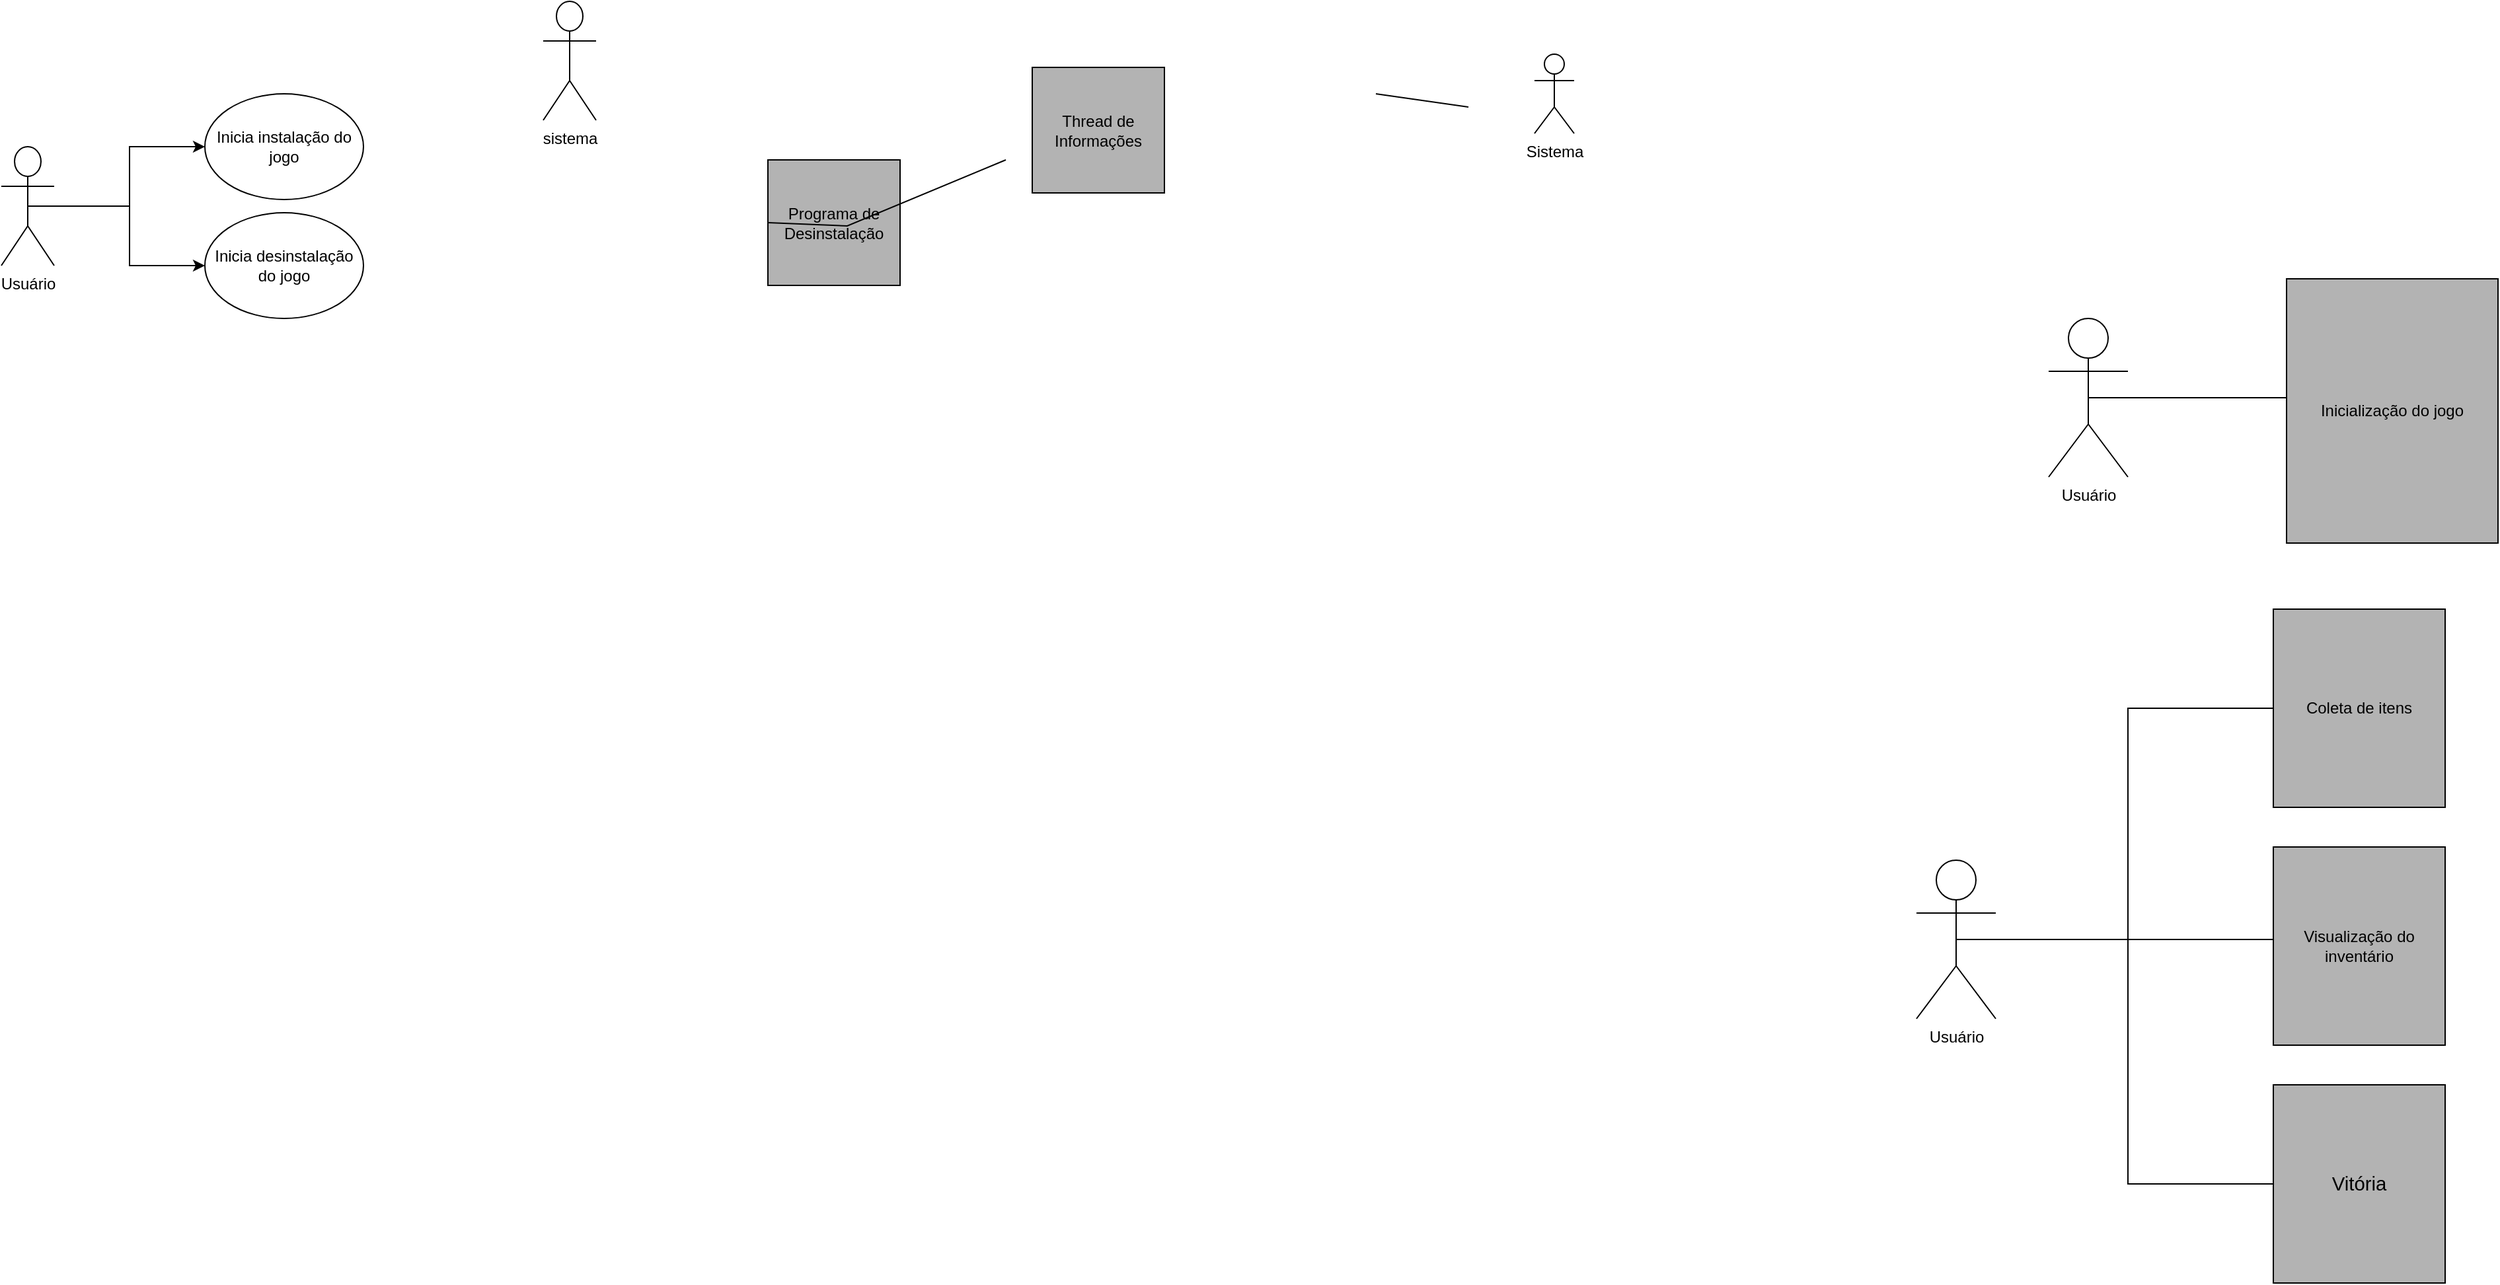 <mxfile version="17.1.3" type="github" pages="3">
  <diagram id="ngwXyH7l9GTKyPP0Da9h" name="Visão de Contexto">
    <mxGraphModel dx="3086" dy="878" grid="1" gridSize="10" guides="1" tooltips="1" connect="1" arrows="1" fold="1" page="1" pageScale="1" pageWidth="827" pageHeight="1169" math="0" shadow="0">
      <root>
        <mxCell id="0" />
        <mxCell id="1" parent="0" />
        <mxCell id="Cc5wTF1V1izcBQnVMeRH-7" value="&lt;span&gt;Inicialização do jogo&lt;/span&gt;" style="rounded=0;whiteSpace=wrap;html=1;fillColor=#B3B3B3;" parent="1" vertex="1">
          <mxGeometry x="389" y="360" width="160" height="200" as="geometry" />
        </mxCell>
        <mxCell id="Cc5wTF1V1izcBQnVMeRH-10" value="&lt;span&gt;Programa de Desinstalação&lt;/span&gt;" style="rounded=0;whiteSpace=wrap;html=1;fillColor=#B3B3B3;" parent="1" vertex="1">
          <mxGeometry x="-760" y="270" width="100" height="95" as="geometry" />
        </mxCell>
        <mxCell id="NT4p0Oqugl3OIAgH7Bok-2" style="edgeStyle=orthogonalEdgeStyle;rounded=0;orthogonalLoop=1;jettySize=auto;html=1;exitX=0.5;exitY=0.5;exitDx=0;exitDy=0;exitPerimeter=0;entryX=0;entryY=0.5;entryDx=0;entryDy=0;" edge="1" parent="1" source="Cc5wTF1V1izcBQnVMeRH-12" target="NT4p0Oqugl3OIAgH7Bok-1">
          <mxGeometry relative="1" as="geometry" />
        </mxCell>
        <mxCell id="NT4p0Oqugl3OIAgH7Bok-4" style="edgeStyle=orthogonalEdgeStyle;rounded=0;orthogonalLoop=1;jettySize=auto;html=1;exitX=0.5;exitY=0.5;exitDx=0;exitDy=0;exitPerimeter=0;" edge="1" parent="1" source="Cc5wTF1V1izcBQnVMeRH-12" target="NT4p0Oqugl3OIAgH7Bok-3">
          <mxGeometry relative="1" as="geometry" />
        </mxCell>
        <mxCell id="Cc5wTF1V1izcBQnVMeRH-12" value="Usuário" style="shape=umlActor;verticalLabelPosition=bottom;verticalAlign=top;html=1;outlineConnect=0;" parent="1" vertex="1">
          <mxGeometry x="-1340" y="260" width="40" height="90" as="geometry" />
        </mxCell>
        <mxCell id="Cc5wTF1V1izcBQnVMeRH-13" value="" style="endArrow=none;html=1;rounded=0;exitX=0;exitY=0.5;exitDx=0;exitDy=0;" parent="1" source="Cc5wTF1V1izcBQnVMeRH-10" edge="1">
          <mxGeometry width="50" height="50" relative="1" as="geometry">
            <mxPoint x="-520" y="422.5" as="sourcePoint" />
            <mxPoint x="-580" y="270" as="targetPoint" />
            <Array as="points">
              <mxPoint x="-700" y="320" />
            </Array>
          </mxGeometry>
        </mxCell>
        <mxCell id="Cc5wTF1V1izcBQnVMeRH-14" value="Thread de Informações" style="rounded=0;whiteSpace=wrap;html=1;fillColor=#B3B3B3;" parent="1" vertex="1">
          <mxGeometry x="-560" y="200" width="100" height="95" as="geometry" />
        </mxCell>
        <mxCell id="Cc5wTF1V1izcBQnVMeRH-16" value="Sistema" style="shape=umlActor;verticalLabelPosition=bottom;verticalAlign=top;html=1;outlineConnect=0;" parent="1" vertex="1">
          <mxGeometry x="-180" y="190" width="30" height="60" as="geometry" />
        </mxCell>
        <mxCell id="Cc5wTF1V1izcBQnVMeRH-17" value="" style="endArrow=none;html=1;rounded=0;" parent="1" edge="1">
          <mxGeometry width="50" height="50" relative="1" as="geometry">
            <mxPoint x="-300" y="220" as="sourcePoint" />
            <mxPoint x="-230" y="230" as="targetPoint" />
          </mxGeometry>
        </mxCell>
        <mxCell id="NT4p0Oqugl3OIAgH7Bok-1" value="Inicia instalação do jogo" style="ellipse;whiteSpace=wrap;html=1;" vertex="1" parent="1">
          <mxGeometry x="-1186" y="220" width="120" height="80" as="geometry" />
        </mxCell>
        <mxCell id="NT4p0Oqugl3OIAgH7Bok-3" value="Inicia desinstalação do jogo" style="ellipse;whiteSpace=wrap;html=1;" vertex="1" parent="1">
          <mxGeometry x="-1186" y="310" width="120" height="80" as="geometry" />
        </mxCell>
        <mxCell id="FwglGCtE83bAJjw0aj70-2" value="sistema" style="shape=umlActor;verticalLabelPosition=bottom;verticalAlign=top;html=1;outlineConnect=0;" vertex="1" parent="1">
          <mxGeometry x="-930" y="150" width="40" height="90" as="geometry" />
        </mxCell>
        <mxCell id="QmMw5rW-wmp2J9XOAGjQ-9" style="edgeStyle=orthogonalEdgeStyle;rounded=0;orthogonalLoop=1;jettySize=auto;html=1;endArrow=none;endFill=0;exitX=0.5;exitY=0.5;exitDx=0;exitDy=0;exitPerimeter=0;" edge="1" parent="1" source="QmMw5rW-wmp2J9XOAGjQ-1">
          <mxGeometry relative="1" as="geometry">
            <mxPoint x="389" y="450" as="targetPoint" />
            <Array as="points" />
          </mxGeometry>
        </mxCell>
        <mxCell id="QmMw5rW-wmp2J9XOAGjQ-1" value="Usuário" style="shape=umlActor;verticalLabelPosition=bottom;verticalAlign=top;html=1;outlineConnect=0;" vertex="1" parent="1">
          <mxGeometry x="209" y="390" width="60" height="120" as="geometry" />
        </mxCell>
        <mxCell id="QmMw5rW-wmp2J9XOAGjQ-10" value="Usuário" style="shape=umlActor;verticalLabelPosition=bottom;verticalAlign=top;html=1;outlineConnect=0;" vertex="1" parent="1">
          <mxGeometry x="109" y="800" width="60" height="120" as="geometry" />
        </mxCell>
        <mxCell id="QmMw5rW-wmp2J9XOAGjQ-17" style="edgeStyle=orthogonalEdgeStyle;rounded=0;orthogonalLoop=1;jettySize=auto;html=1;exitX=0;exitY=0.5;exitDx=0;exitDy=0;endArrow=none;endFill=0;entryX=0.5;entryY=0.5;entryDx=0;entryDy=0;entryPerimeter=0;" edge="1" parent="1" source="QmMw5rW-wmp2J9XOAGjQ-11" target="QmMw5rW-wmp2J9XOAGjQ-10">
          <mxGeometry relative="1" as="geometry">
            <mxPoint x="159" y="870" as="targetPoint" />
            <Array as="points">
              <mxPoint x="269" y="685" />
              <mxPoint x="269" y="860" />
            </Array>
          </mxGeometry>
        </mxCell>
        <mxCell id="QmMw5rW-wmp2J9XOAGjQ-11" value="Coleta de itens" style="rounded=0;whiteSpace=wrap;html=1;fillColor=#B3B3B3;" vertex="1" parent="1">
          <mxGeometry x="379" y="610" width="130" height="150" as="geometry" />
        </mxCell>
        <mxCell id="QmMw5rW-wmp2J9XOAGjQ-16" style="edgeStyle=orthogonalEdgeStyle;rounded=0;orthogonalLoop=1;jettySize=auto;html=1;exitX=0;exitY=0.5;exitDx=0;exitDy=0;endArrow=none;endFill=0;entryX=0.5;entryY=0.5;entryDx=0;entryDy=0;entryPerimeter=0;" edge="1" parent="1" source="QmMw5rW-wmp2J9XOAGjQ-12" target="QmMw5rW-wmp2J9XOAGjQ-10">
          <mxGeometry relative="1" as="geometry">
            <mxPoint x="159" y="870" as="targetPoint" />
            <Array as="points">
              <mxPoint x="379" y="860" />
            </Array>
          </mxGeometry>
        </mxCell>
        <mxCell id="QmMw5rW-wmp2J9XOAGjQ-12" value="Visualização do inventário" style="rounded=0;whiteSpace=wrap;html=1;fillColor=#B3B3B3;" vertex="1" parent="1">
          <mxGeometry x="379" y="790" width="130" height="150" as="geometry" />
        </mxCell>
        <mxCell id="QmMw5rW-wmp2J9XOAGjQ-15" style="edgeStyle=orthogonalEdgeStyle;rounded=0;orthogonalLoop=1;jettySize=auto;html=1;exitX=0;exitY=0.5;exitDx=0;exitDy=0;entryX=0.5;entryY=0.5;entryDx=0;entryDy=0;entryPerimeter=0;endArrow=none;endFill=0;" edge="1" parent="1" source="QmMw5rW-wmp2J9XOAGjQ-14" target="QmMw5rW-wmp2J9XOAGjQ-10">
          <mxGeometry relative="1" as="geometry">
            <Array as="points">
              <mxPoint x="269" y="1045" />
              <mxPoint x="269" y="860" />
            </Array>
          </mxGeometry>
        </mxCell>
        <mxCell id="QmMw5rW-wmp2J9XOAGjQ-14" value="&lt;span id=&quot;docs-internal-guid-4b4b714c-7fff-3087-e5b9-a24f56cd1d25&quot;&gt;&lt;span style=&quot;font-size: 11pt ; font-family: &amp;#34;arial&amp;#34; ; background-color: transparent ; vertical-align: baseline&quot;&gt;Vitória&lt;/span&gt;&lt;/span&gt;" style="rounded=0;whiteSpace=wrap;html=1;fillColor=#B3B3B3;" vertex="1" parent="1">
          <mxGeometry x="379" y="970" width="130" height="150" as="geometry" />
        </mxCell>
      </root>
    </mxGraphModel>
  </diagram>
  <diagram id="wAGekpE-ySYvHbM52E9z" name="visão funcional">
    <mxGraphModel dx="1360" dy="834" grid="1" gridSize="10" guides="1" tooltips="1" connect="1" arrows="1" fold="1" page="1" pageScale="1" pageWidth="827" pageHeight="1169" math="0" shadow="0">
      <root>
        <mxCell id="rc7wql-Vh9VmB_1ZtE4d-0" />
        <mxCell id="rc7wql-Vh9VmB_1ZtE4d-1" parent="rc7wql-Vh9VmB_1ZtE4d-0" />
        <mxCell id="PTOqinWIOz4lx85Iv_Nm-2" value="" style="endArrow=none;dashed=1;html=1;rounded=0;" edge="1" parent="rc7wql-Vh9VmB_1ZtE4d-1">
          <mxGeometry width="50" height="50" relative="1" as="geometry">
            <mxPoint x="114.5" y="750" as="sourcePoint" />
            <mxPoint x="114.5" y="120" as="targetPoint" />
          </mxGeometry>
        </mxCell>
        <mxCell id="PTOqinWIOz4lx85Iv_Nm-0" value="Jogador" style="shape=umlActor;verticalLabelPosition=bottom;verticalAlign=top;html=1;outlineConnect=0;" vertex="1" parent="rc7wql-Vh9VmB_1ZtE4d-1">
          <mxGeometry x="100" y="40" width="30" height="60" as="geometry" />
        </mxCell>
        <mxCell id="PTOqinWIOz4lx85Iv_Nm-1" value="" style="html=1;points=[];perimeter=orthogonalPerimeter;" vertex="1" parent="rc7wql-Vh9VmB_1ZtE4d-1">
          <mxGeometry x="110" y="205" width="10" height="380" as="geometry" />
        </mxCell>
        <mxCell id="PTOqinWIOz4lx85Iv_Nm-3" value="" style="endArrow=classic;html=1;rounded=0;exitX=1;exitY=0.118;exitDx=0;exitDy=0;exitPerimeter=0;entryX=0;entryY=0.118;entryDx=0;entryDy=0;entryPerimeter=0;" edge="1" parent="rc7wql-Vh9VmB_1ZtE4d-1" source="PTOqinWIOz4lx85Iv_Nm-1" target="PTOqinWIOz4lx85Iv_Nm-7">
          <mxGeometry width="50" height="50" relative="1" as="geometry">
            <mxPoint x="390" y="450" as="sourcePoint" />
            <mxPoint x="240" y="250" as="targetPoint" />
          </mxGeometry>
        </mxCell>
        <mxCell id="CIsHmaSmCNSvWWFFLY-N-0" value="Inicia o jogo" style="edgeLabel;html=1;align=center;verticalAlign=middle;resizable=0;points=[];" vertex="1" connectable="0" parent="PTOqinWIOz4lx85Iv_Nm-3">
          <mxGeometry x="-0.533" y="2" relative="1" as="geometry">
            <mxPoint x="64" as="offset" />
          </mxGeometry>
        </mxCell>
        <mxCell id="PTOqinWIOz4lx85Iv_Nm-4" value="" style="endArrow=none;dashed=1;html=1;rounded=0;" edge="1" parent="rc7wql-Vh9VmB_1ZtE4d-1">
          <mxGeometry width="50" height="50" relative="1" as="geometry">
            <mxPoint x="24.5" y="760" as="sourcePoint" />
            <mxPoint x="24.5" y="130" as="targetPoint" />
          </mxGeometry>
        </mxCell>
        <mxCell id="PTOqinWIOz4lx85Iv_Nm-5" value="" style="html=1;points=[];perimeter=orthogonalPerimeter;" vertex="1" parent="rc7wql-Vh9VmB_1ZtE4d-1">
          <mxGeometry x="20" y="215" width="10" height="380" as="geometry" />
        </mxCell>
        <mxCell id="PTOqinWIOz4lx85Iv_Nm-6" value="" style="endArrow=none;dashed=1;html=1;rounded=0;" edge="1" parent="rc7wql-Vh9VmB_1ZtE4d-1">
          <mxGeometry width="50" height="50" relative="1" as="geometry">
            <mxPoint x="364.5" y="750" as="sourcePoint" />
            <mxPoint x="364.5" y="120" as="targetPoint" />
          </mxGeometry>
        </mxCell>
        <mxCell id="PTOqinWIOz4lx85Iv_Nm-7" value="" style="html=1;points=[];perimeter=orthogonalPerimeter;" vertex="1" parent="rc7wql-Vh9VmB_1ZtE4d-1">
          <mxGeometry x="360" y="205" width="10" height="380" as="geometry" />
        </mxCell>
        <mxCell id="h19owFP4uGvMbLK2lc96-0" value="Sistema" style="rounded=0;whiteSpace=wrap;html=1;" vertex="1" parent="rc7wql-Vh9VmB_1ZtE4d-1">
          <mxGeometry x="305" y="60" width="120" height="60" as="geometry" />
        </mxCell>
        <mxCell id="h19owFP4uGvMbLK2lc96-1" value="" style="endArrow=none;dashed=1;html=1;rounded=0;" edge="1" parent="rc7wql-Vh9VmB_1ZtE4d-1">
          <mxGeometry width="50" height="50" relative="1" as="geometry">
            <mxPoint x="814.5" y="755" as="sourcePoint" />
            <mxPoint x="814.5" y="125" as="targetPoint" />
          </mxGeometry>
        </mxCell>
        <mxCell id="h19owFP4uGvMbLK2lc96-2" value="" style="html=1;points=[];perimeter=orthogonalPerimeter;" vertex="1" parent="rc7wql-Vh9VmB_1ZtE4d-1">
          <mxGeometry x="810" y="285" width="10" height="200" as="geometry" />
        </mxCell>
        <mxCell id="CIsHmaSmCNSvWWFFLY-N-1" value="" style="html=1;points=[];perimeter=orthogonalPerimeter;strokeColor=#FF3333;fillColor=none;" vertex="1" parent="rc7wql-Vh9VmB_1ZtE4d-1">
          <mxGeometry x="370" y="280" width="10" height="40" as="geometry" />
        </mxCell>
        <mxCell id="CIsHmaSmCNSvWWFFLY-N-2" value="iniciaJogo()" style="edgeStyle=orthogonalEdgeStyle;html=1;align=left;spacingLeft=2;endArrow=block;rounded=0;entryX=1;entryY=0;" edge="1" target="CIsHmaSmCNSvWWFFLY-N-1" parent="rc7wql-Vh9VmB_1ZtE4d-1">
          <mxGeometry relative="1" as="geometry">
            <mxPoint x="375" y="260" as="sourcePoint" />
            <Array as="points">
              <mxPoint x="405" y="260" />
            </Array>
          </mxGeometry>
        </mxCell>
        <mxCell id="CIsHmaSmCNSvWWFFLY-N-3" value="" style="html=1;points=[];perimeter=orthogonalPerimeter;strokeColor=#FF3333;fillColor=none;" vertex="1" parent="rc7wql-Vh9VmB_1ZtE4d-1">
          <mxGeometry x="370" y="350" width="10" height="40" as="geometry" />
        </mxCell>
        <mxCell id="CIsHmaSmCNSvWWFFLY-N-4" value="criarSalas()" style="edgeStyle=orthogonalEdgeStyle;html=1;align=left;spacingLeft=2;endArrow=block;rounded=0;entryX=1;entryY=0;" edge="1" target="CIsHmaSmCNSvWWFFLY-N-3" parent="rc7wql-Vh9VmB_1ZtE4d-1">
          <mxGeometry relative="1" as="geometry">
            <mxPoint x="375" y="330" as="sourcePoint" />
            <Array as="points">
              <mxPoint x="405" y="330" />
            </Array>
          </mxGeometry>
        </mxCell>
        <mxCell id="CIsHmaSmCNSvWWFFLY-N-5" value="" style="html=1;points=[];perimeter=orthogonalPerimeter;strokeColor=#FF3333;fillColor=none;" vertex="1" parent="rc7wql-Vh9VmB_1ZtE4d-1">
          <mxGeometry x="370" y="420" width="10" height="40" as="geometry" />
        </mxCell>
        <mxCell id="CIsHmaSmCNSvWWFFLY-N-6" value="&lt;b&gt;ItensAndMonsters()&lt;/b&gt;" style="edgeStyle=orthogonalEdgeStyle;html=1;align=left;spacingLeft=2;endArrow=block;rounded=0;entryX=1;entryY=0;" edge="1" target="CIsHmaSmCNSvWWFFLY-N-5" parent="rc7wql-Vh9VmB_1ZtE4d-1">
          <mxGeometry relative="1" as="geometry">
            <mxPoint x="375" y="400" as="sourcePoint" />
            <Array as="points">
              <mxPoint x="405" y="400" />
            </Array>
          </mxGeometry>
        </mxCell>
        <mxCell id="CIsHmaSmCNSvWWFFLY-N-7" value="TempoDeRespostaEmUmSegundo" style="html=1;verticalAlign=bottom;endArrow=open;dashed=1;endSize=8;rounded=0;exitX=0;exitY=0.724;exitDx=0;exitDy=0;exitPerimeter=0;entryX=1;entryY=0.724;entryDx=0;entryDy=0;entryPerimeter=0;" edge="1" parent="rc7wql-Vh9VmB_1ZtE4d-1" source="PTOqinWIOz4lx85Iv_Nm-7" target="PTOqinWIOz4lx85Iv_Nm-1">
          <mxGeometry relative="1" as="geometry">
            <mxPoint x="280" y="480" as="sourcePoint" />
            <mxPoint x="200" y="480" as="targetPoint" />
          </mxGeometry>
        </mxCell>
      </root>
    </mxGraphModel>
  </diagram>
  <diagram id="uDzKcxDlN5jqKo5NMt-I" name="Page-3">
    <mxGraphModel dx="1943" dy="1191" grid="1" gridSize="10" guides="1" tooltips="1" connect="1" arrows="1" fold="1" page="1" pageScale="1" pageWidth="827" pageHeight="1169" math="0" shadow="0">
      <root>
        <mxCell id="Z5sRWKXZgZu9Q1HpjTA8-0" />
        <mxCell id="Z5sRWKXZgZu9Q1HpjTA8-1" parent="Z5sRWKXZgZu9Q1HpjTA8-0" />
        <mxCell id="11L8zghRD4qByOILeIGu-0" value="" style="endArrow=none;dashed=1;html=1;rounded=0;" edge="1" parent="Z5sRWKXZgZu9Q1HpjTA8-1">
          <mxGeometry width="50" height="50" relative="1" as="geometry">
            <mxPoint x="115" y="940" as="sourcePoint" />
            <mxPoint x="114.5" y="120" as="targetPoint" />
          </mxGeometry>
        </mxCell>
        <mxCell id="11L8zghRD4qByOILeIGu-1" value="Jogador" style="shape=umlActor;verticalLabelPosition=bottom;verticalAlign=top;html=1;outlineConnect=0;" vertex="1" parent="Z5sRWKXZgZu9Q1HpjTA8-1">
          <mxGeometry x="100" y="40" width="30" height="60" as="geometry" />
        </mxCell>
        <mxCell id="11L8zghRD4qByOILeIGu-2" value="" style="html=1;points=[];perimeter=orthogonalPerimeter;" vertex="1" parent="Z5sRWKXZgZu9Q1HpjTA8-1">
          <mxGeometry x="110" y="205" width="10" height="380" as="geometry" />
        </mxCell>
        <mxCell id="11L8zghRD4qByOILeIGu-3" value="" style="endArrow=classic;html=1;rounded=0;exitX=1;exitY=0.118;exitDx=0;exitDy=0;exitPerimeter=0;" edge="1" parent="Z5sRWKXZgZu9Q1HpjTA8-1" source="11L8zghRD4qByOILeIGu-2" target="11L8zghRD4qByOILeIGu-8">
          <mxGeometry width="50" height="50" relative="1" as="geometry">
            <mxPoint x="390" y="450" as="sourcePoint" />
            <mxPoint x="240" y="250" as="targetPoint" />
          </mxGeometry>
        </mxCell>
        <mxCell id="vqRzIBarysO2iFxp4i8e-0" value="Coletar Itens" style="edgeLabel;html=1;align=center;verticalAlign=middle;resizable=0;points=[];" vertex="1" connectable="0" parent="11L8zghRD4qByOILeIGu-3">
          <mxGeometry x="-0.552" y="2" relative="1" as="geometry">
            <mxPoint x="46" as="offset" />
          </mxGeometry>
        </mxCell>
        <mxCell id="11L8zghRD4qByOILeIGu-5" value="" style="endArrow=none;dashed=1;html=1;rounded=0;" edge="1" parent="Z5sRWKXZgZu9Q1HpjTA8-1">
          <mxGeometry width="50" height="50" relative="1" as="geometry">
            <mxPoint x="24.5" y="760" as="sourcePoint" />
            <mxPoint x="24.5" y="130" as="targetPoint" />
          </mxGeometry>
        </mxCell>
        <mxCell id="11L8zghRD4qByOILeIGu-6" value="" style="html=1;points=[];perimeter=orthogonalPerimeter;" vertex="1" parent="Z5sRWKXZgZu9Q1HpjTA8-1">
          <mxGeometry x="20" y="215" width="10" height="380" as="geometry" />
        </mxCell>
        <mxCell id="11L8zghRD4qByOILeIGu-7" value="" style="endArrow=none;dashed=1;html=1;rounded=0;" edge="1" parent="Z5sRWKXZgZu9Q1HpjTA8-1">
          <mxGeometry width="50" height="50" relative="1" as="geometry">
            <mxPoint x="364.5" y="750" as="sourcePoint" />
            <mxPoint x="364.5" y="120" as="targetPoint" />
          </mxGeometry>
        </mxCell>
        <mxCell id="11L8zghRD4qByOILeIGu-8" value="" style="html=1;points=[];perimeter=orthogonalPerimeter;" vertex="1" parent="Z5sRWKXZgZu9Q1HpjTA8-1">
          <mxGeometry x="360" y="205" width="10" height="615" as="geometry" />
        </mxCell>
        <mxCell id="11L8zghRD4qByOILeIGu-9" value="Sistema" style="rounded=0;whiteSpace=wrap;html=1;" vertex="1" parent="Z5sRWKXZgZu9Q1HpjTA8-1">
          <mxGeometry x="305" y="60" width="120" height="60" as="geometry" />
        </mxCell>
        <mxCell id="11L8zghRD4qByOILeIGu-12" value="" style="html=1;points=[];perimeter=orthogonalPerimeter;strokeColor=#FF3333;fillColor=none;" vertex="1" parent="Z5sRWKXZgZu9Q1HpjTA8-1">
          <mxGeometry x="370" y="280" width="10" height="40" as="geometry" />
        </mxCell>
        <mxCell id="11L8zghRD4qByOILeIGu-13" value="coletaItem(X)" style="edgeStyle=orthogonalEdgeStyle;html=1;align=left;spacingLeft=2;endArrow=block;rounded=0;entryX=1;entryY=0;" edge="1" parent="Z5sRWKXZgZu9Q1HpjTA8-1" target="11L8zghRD4qByOILeIGu-12">
          <mxGeometry relative="1" as="geometry">
            <mxPoint x="375" y="260" as="sourcePoint" />
            <Array as="points">
              <mxPoint x="405" y="260" />
            </Array>
          </mxGeometry>
        </mxCell>
        <mxCell id="11L8zghRD4qByOILeIGu-14" value="" style="html=1;points=[];perimeter=orthogonalPerimeter;strokeColor=#FF3333;fillColor=none;" vertex="1" parent="Z5sRWKXZgZu9Q1HpjTA8-1">
          <mxGeometry x="370" y="420" width="10" height="40" as="geometry" />
        </mxCell>
        <mxCell id="11L8zghRD4qByOILeIGu-15" value="ExibirInventário()" style="edgeStyle=orthogonalEdgeStyle;html=1;align=left;spacingLeft=2;endArrow=block;rounded=0;entryX=1;entryY=0;" edge="1" parent="Z5sRWKXZgZu9Q1HpjTA8-1" target="11L8zghRD4qByOILeIGu-14">
          <mxGeometry relative="1" as="geometry">
            <mxPoint x="375" y="400" as="sourcePoint" />
            <Array as="points">
              <mxPoint x="405" y="400" />
            </Array>
          </mxGeometry>
        </mxCell>
        <mxCell id="11L8zghRD4qByOILeIGu-16" value="" style="html=1;points=[];perimeter=orthogonalPerimeter;strokeColor=#FF3333;fillColor=none;" vertex="1" parent="Z5sRWKXZgZu9Q1HpjTA8-1">
          <mxGeometry x="370" y="670" width="10" height="40" as="geometry" />
        </mxCell>
        <mxCell id="11L8zghRD4qByOILeIGu-17" value="registraPontuacao()" style="edgeStyle=orthogonalEdgeStyle;html=1;align=left;spacingLeft=2;endArrow=block;rounded=0;entryX=1;entryY=0;" edge="1" parent="Z5sRWKXZgZu9Q1HpjTA8-1" target="11L8zghRD4qByOILeIGu-16">
          <mxGeometry relative="1" as="geometry">
            <mxPoint x="375" y="650" as="sourcePoint" />
            <Array as="points">
              <mxPoint x="405" y="650" />
            </Array>
          </mxGeometry>
        </mxCell>
        <mxCell id="11L8zghRD4qByOILeIGu-18" value="ItensDoInventário" style="html=1;verticalAlign=bottom;endArrow=open;dashed=1;endSize=8;rounded=0;exitX=-0.214;exitY=0.447;exitDx=0;exitDy=0;exitPerimeter=0;entryX=1;entryY=0.724;entryDx=0;entryDy=0;entryPerimeter=0;" edge="1" parent="Z5sRWKXZgZu9Q1HpjTA8-1" source="11L8zghRD4qByOILeIGu-8" target="11L8zghRD4qByOILeIGu-2">
          <mxGeometry relative="1" as="geometry">
            <mxPoint x="280" y="480" as="sourcePoint" />
            <mxPoint x="200" y="480" as="targetPoint" />
          </mxGeometry>
        </mxCell>
        <mxCell id="vqRzIBarysO2iFxp4i8e-1" value="Mensagem: ItemXColetado" style="html=1;verticalAlign=bottom;endArrow=open;dashed=1;endSize=8;rounded=0;exitX=0;exitY=0.724;exitDx=0;exitDy=0;exitPerimeter=0;entryX=1;entryY=0.724;entryDx=0;entryDy=0;entryPerimeter=0;" edge="1" parent="Z5sRWKXZgZu9Q1HpjTA8-1">
          <mxGeometry relative="1" as="geometry">
            <mxPoint x="360" y="340.0" as="sourcePoint" />
            <mxPoint x="120" y="340.0" as="targetPoint" />
          </mxGeometry>
        </mxCell>
        <mxCell id="vqRzIBarysO2iFxp4i8e-2" value="" style="endArrow=classic;html=1;rounded=0;exitX=1;exitY=0.118;exitDx=0;exitDy=0;exitPerimeter=0;entryX=0;entryY=0.118;entryDx=0;entryDy=0;entryPerimeter=0;" edge="1" parent="Z5sRWKXZgZu9Q1HpjTA8-1">
          <mxGeometry width="50" height="50" relative="1" as="geometry">
            <mxPoint x="120" y="384.66" as="sourcePoint" />
            <mxPoint x="360" y="384.66" as="targetPoint" />
          </mxGeometry>
        </mxCell>
        <mxCell id="vqRzIBarysO2iFxp4i8e-3" value="Visualizar inventário" style="edgeLabel;html=1;align=center;verticalAlign=middle;resizable=0;points=[];" vertex="1" connectable="0" parent="vqRzIBarysO2iFxp4i8e-2">
          <mxGeometry x="-0.552" y="2" relative="1" as="geometry">
            <mxPoint x="46" as="offset" />
          </mxGeometry>
        </mxCell>
        <mxCell id="vqRzIBarysO2iFxp4i8e-4" value="" style="html=1;points=[];perimeter=orthogonalPerimeter;" vertex="1" parent="Z5sRWKXZgZu9Q1HpjTA8-1">
          <mxGeometry x="110" y="620" width="10" height="200" as="geometry" />
        </mxCell>
        <mxCell id="vqRzIBarysO2iFxp4i8e-5" value="" style="endArrow=classic;html=1;rounded=0;exitX=1;exitY=0.118;exitDx=0;exitDy=0;exitPerimeter=0;entryX=0;entryY=0.118;entryDx=0;entryDy=0;entryPerimeter=0;" edge="1" parent="Z5sRWKXZgZu9Q1HpjTA8-1">
          <mxGeometry width="50" height="50" relative="1" as="geometry">
            <mxPoint x="120" y="640.0" as="sourcePoint" />
            <mxPoint x="360" y="640.0" as="targetPoint" />
          </mxGeometry>
        </mxCell>
        <mxCell id="vqRzIBarysO2iFxp4i8e-6" value="Vence o jogo" style="edgeLabel;html=1;align=center;verticalAlign=middle;resizable=0;points=[];" vertex="1" connectable="0" parent="vqRzIBarysO2iFxp4i8e-5">
          <mxGeometry x="-0.552" y="2" relative="1" as="geometry">
            <mxPoint x="46" as="offset" />
          </mxGeometry>
        </mxCell>
        <mxCell id="lH20clY9ecjnzv9Z7dA0-0" value="" style="html=1;points=[];perimeter=orthogonalPerimeter;strokeColor=#FF3333;fillColor=none;" vertex="1" parent="Z5sRWKXZgZu9Q1HpjTA8-1">
          <mxGeometry x="370" y="750" width="10" height="40" as="geometry" />
        </mxCell>
        <mxCell id="lH20clY9ecjnzv9Z7dA0-1" value="registraPontuacao()" style="edgeStyle=orthogonalEdgeStyle;html=1;align=left;spacingLeft=2;endArrow=block;rounded=0;entryX=1;entryY=0;" edge="1" parent="Z5sRWKXZgZu9Q1HpjTA8-1" target="lH20clY9ecjnzv9Z7dA0-0">
          <mxGeometry relative="1" as="geometry">
            <mxPoint x="375" y="730" as="sourcePoint" />
            <Array as="points">
              <mxPoint x="405" y="730" />
            </Array>
          </mxGeometry>
        </mxCell>
        <mxCell id="lH20clY9ecjnzv9Z7dA0-2" value="PontuacaoERanking" style="html=1;verticalAlign=bottom;endArrow=open;dashed=1;endSize=8;rounded=0;exitX=-0.214;exitY=0.447;exitDx=0;exitDy=0;exitPerimeter=0;entryX=1;entryY=0.724;entryDx=0;entryDy=0;entryPerimeter=0;" edge="1" parent="Z5sRWKXZgZu9Q1HpjTA8-1">
          <mxGeometry relative="1" as="geometry">
            <mxPoint x="360.0" y="799.995" as="sourcePoint" />
            <mxPoint x="122.14" y="800.21" as="targetPoint" />
          </mxGeometry>
        </mxCell>
      </root>
    </mxGraphModel>
  </diagram>
</mxfile>
